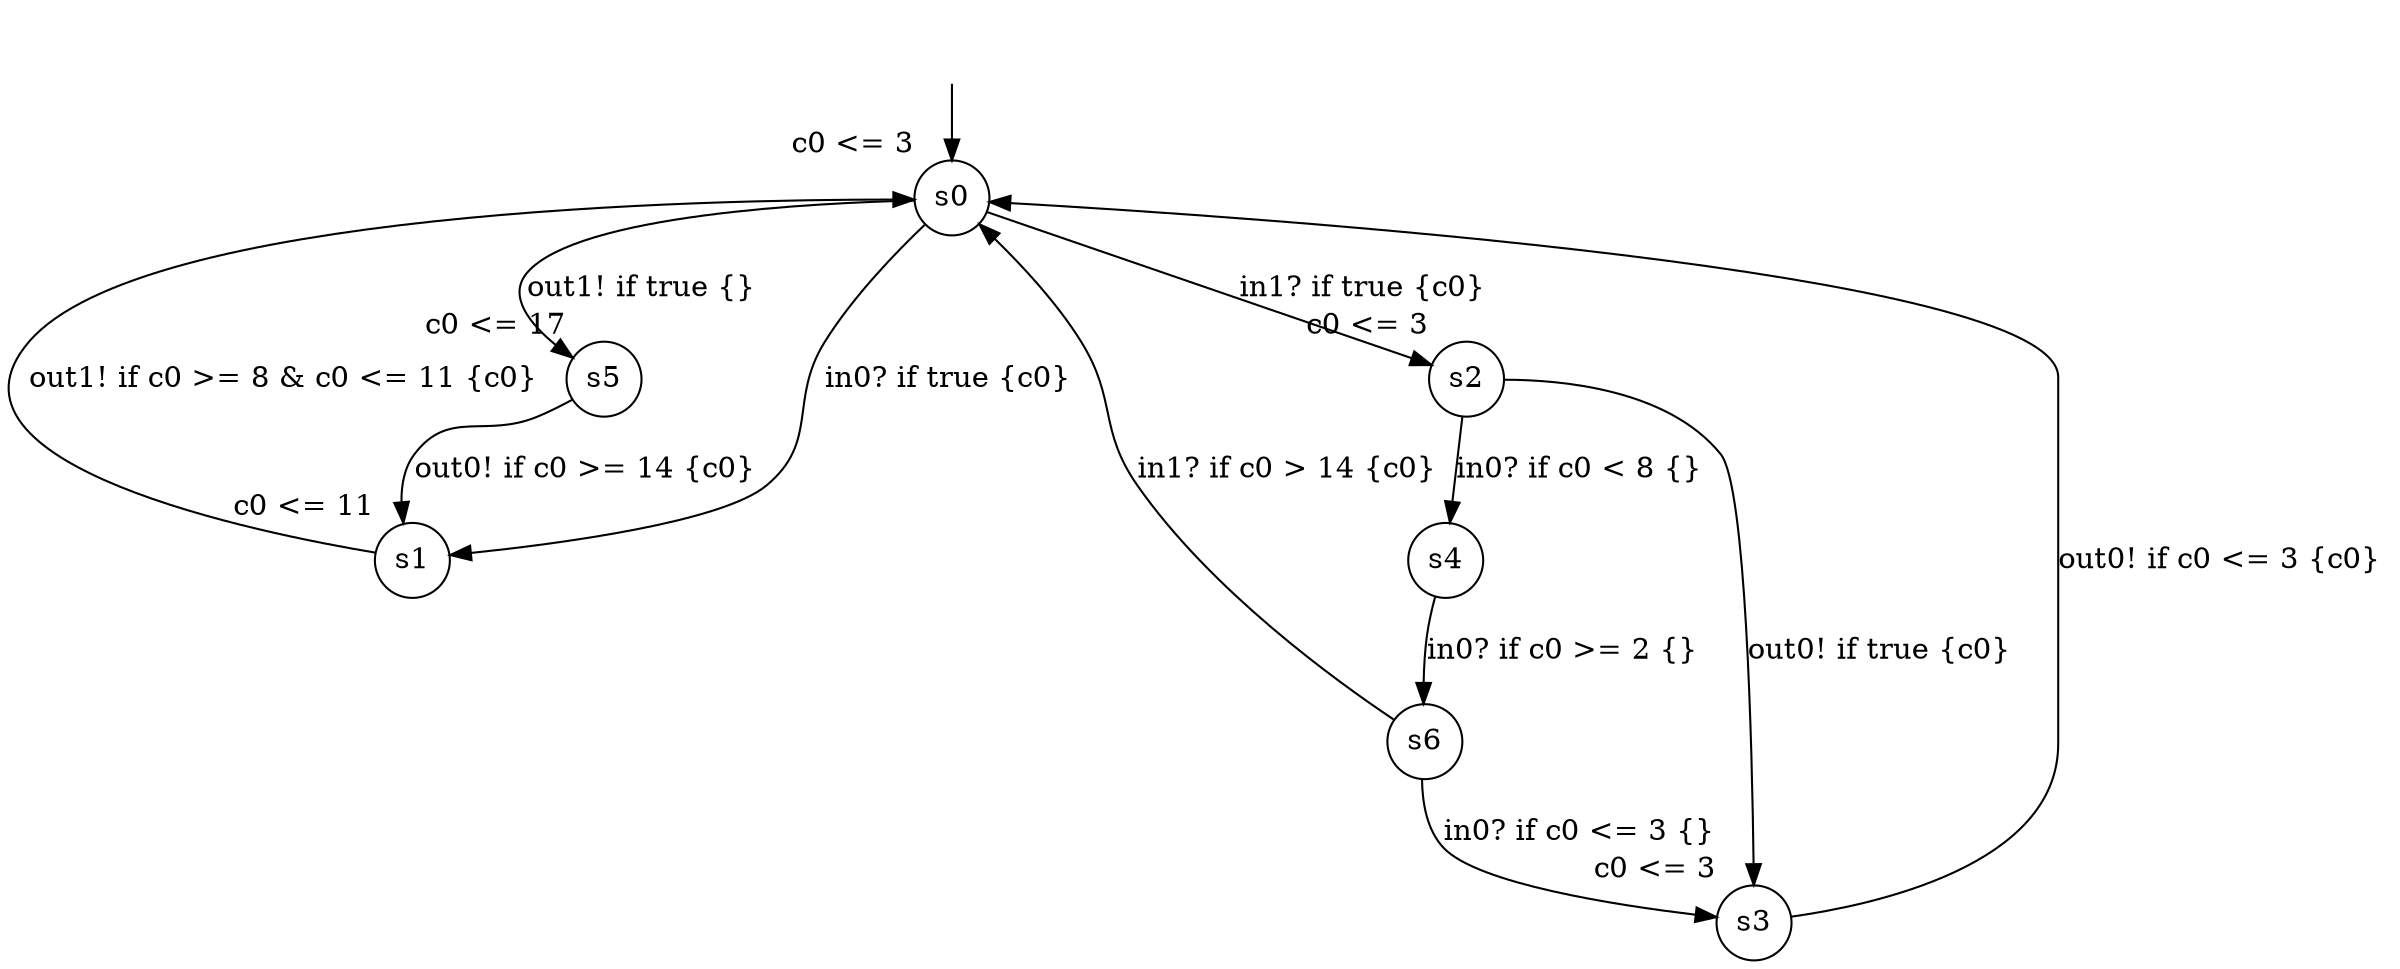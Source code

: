 digraph g {
__start0 [label="" shape="none"];
s0 [shape="circle" margin=0 label="s0", xlabel="c0 <= 3"];
s1 [shape="circle" margin=0 label="s1", xlabel="c0 <= 11"];
s2 [shape="circle" margin=0 label="s2", xlabel="c0 <= 3"];
s3 [shape="circle" margin=0 label="s3", xlabel="c0 <= 3"];
s4 [shape="circle" margin=0 label="s4"];
s5 [shape="circle" margin=0 label="s5", xlabel="c0 <= 17"];
s6 [shape="circle" margin=0 label="s6"];
s0 -> s1 [label="in0? if true {c0} "];
s0 -> s2 [label="in1? if true {c0} "];
s0 -> s5 [label="out1! if true {} "];
s1 -> s0 [label="out1! if c0 >= 8 & c0 <= 11 {c0} "];
s2 -> s4 [label="in0? if c0 < 8 {} "];
s2 -> s3 [label="out0! if true {c0} "];
s3 -> s0 [label="out0! if c0 <= 3 {c0} "];
s4 -> s6 [label="in0? if c0 >= 2 {} "];
s5 -> s1 [label="out0! if c0 >= 14 {c0} "];
s6 -> s3 [label="in0? if c0 <= 3 {} "];
s6 -> s0 [label="in1? if c0 > 14 {c0} "];
__start0 -> s0;
}
